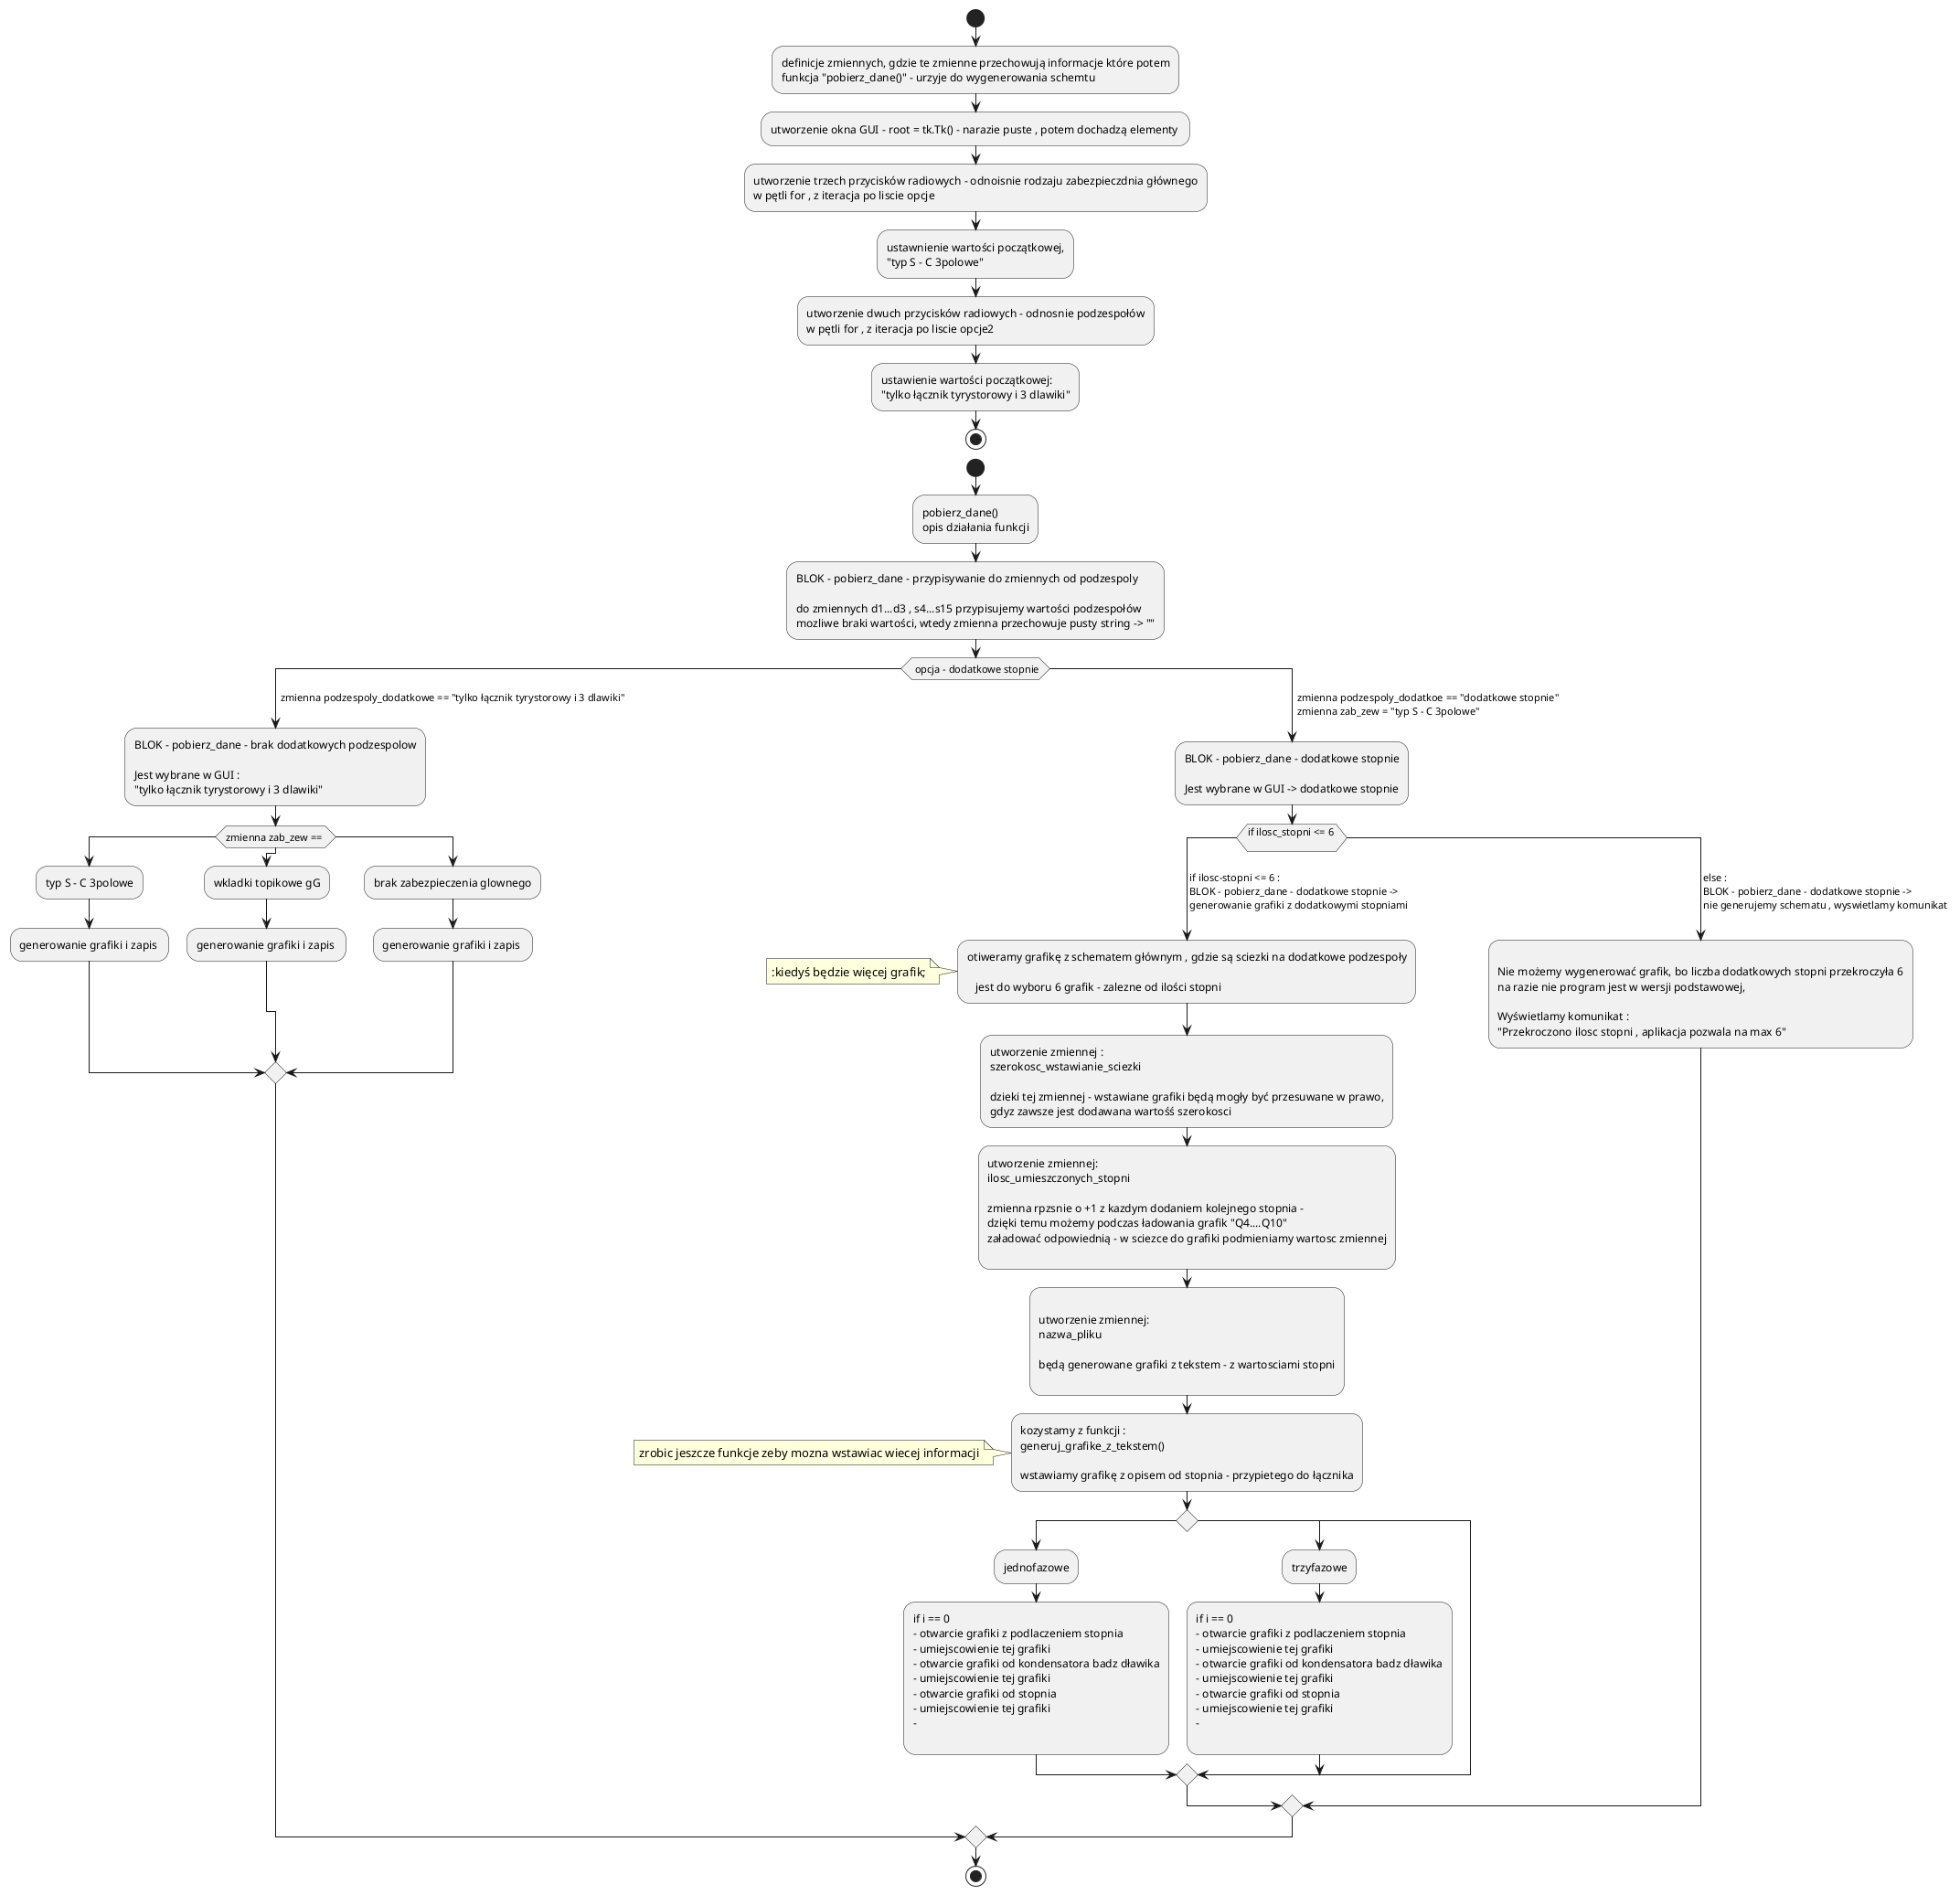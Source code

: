 @startuml

start
:definicje zmiennych, gdzie te zmienne przechowują informacje które potem
funkcja "pobierz_dane()" - urzyje do wygenerowania schemtu;
:utworzenie okna GUI - root = tk.Tk() - narazie puste , potem dochadzą elementy ;
:utworzenie trzech przycisków radiowych - odnoisnie rodzaju zabezpieczdnia głównego
w pętli for , z iteracja po liscie opcje;
:ustawnienie wartości początkowej,
"typ S - C 3polowe";
:utworzenie dwuch przycisków radiowych - odnosnie podzespołów
w pętli for , z iteracja po liscie opcje2;
:ustawienie wartości początkowej:
"tylko łącznik tyrystorowy i 3 dlawiki";
stop


start
:pobierz_dane()
opis działania funkcji;
:BLOK - pobierz_dane - przypisywanie do zmiennych od podzespoly

do zmiennych d1...d3 , s4...s15 przypisujemy wartości podzespołów
mozliwe braki wartości, wtedy zmienna przechowuje pusty string -> "";
switch( opcja - dodatkowe stopnie)
case(  zmienna podzespoly_dodatkowe == "tylko łącznik tyrystorowy i 3 dlawiki")
:BLOK - pobierz_dane - brak dodatkowych podzespolow

Jest wybrane w GUI :
"tylko łącznik tyrystorowy i 3 dlawiki";
switch(zmienna zab_zew == )
case()
:typ S - C 3polowe;
:generowanie grafiki i zapis ;
case()
:wkladki topikowe gG;
:generowanie grafiki i zapis ;
case()
:brak zabezpieczenia glownego;
:generowanie grafiki i zapis ;
endswitch
case(  zmienna podzespoly_dodatkoe == "dodatkowe stopnie"\n  zmienna zab_zew = "typ S - C 3polowe")
:BLOK - pobierz_dane - dodatkowe stopnie

Jest wybrane w GUI -> dodatkowe stopnie;
    switch(if ilosc_stopni <= 6 \n )
        case( if ilosc-stopni <= 6 : \n BLOK - pobierz_dane - dodatkowe stopnie -> \n generowanie grafiki z dodatkowymi stopniami )

            :otiweramy grafikę z schematem głównym , gdzie są sciezki na dodatkowe podzespoły

               jest do wyboru 6 grafik - zalezne od ilości stopni;
               note left
                :kiedyś będzie więcej grafik;
                endnote
            :utworzenie zmiennej :
            szerokosc_wstawianie_sciezki

            dzieki tej zmiennej - wstawiane grafiki będą mogły być przesuwane w prawo,
            gdyz zawsze jest dodawana wartośś szerokosci;
            :utworzenie zmiennej:
            ilosc_umieszczonych_stopni

            zmienna rpzsnie o +1 z kazdym dodaniem kolejnego stopnia -
            dzięki temu możemy podczas ładowania grafik "Q4....Q10"
            załadować odpowiednią - w sciezce do grafiki podmieniamy wartosc zmiennej
            ;
            :
            utworzenie zmiennej:
            nazwa_pliku

            będą generowane grafiki z tekstem - z wartosciami stopni
            ;
            :kozystamy z funkcji :
            generuj_grafike_z_tekstem()

            wstawiamy grafikę z opisem od stopnia - przypietego do łącznika;
            note left
                        zrobic jeszcze funkcje zeby mozna wstawiac wiecej informacji
            endnote
                switch()
                    case()
                        :jednofazowe;
                        :if i == 0
                        - otwarcie grafiki z podlaczeniem stopnia
                        - umiejscowienie tej grafiki
                        - otwarcie grafiki od kondensatora badz dławika
                        - umiejscowienie tej grafiki
                        - otwarcie grafiki od stopnia
                        - umiejscowienie tej grafiki
                        -
                        ;
                    case()
                        :trzyfazowe;
                        :if i == 0
                        - otwarcie grafiki z podlaczeniem stopnia
                        - umiejscowienie tej grafiki
                        - otwarcie grafiki od kondensatora badz dławika
                        - umiejscowienie tej grafiki
                        - otwarcie grafiki od stopnia
                        - umiejscowienie tej grafiki
                        -
                        ;
                    case()
                endswitch

        case( else : \n BLOK - pobierz_dane - dodatkowe stopnie -> \n nie generujemy schematu , wyswietlamy komunikat )
            :
            Nie możemy wygenerować grafik, bo liczba dodatkowych stopni przekroczyła 6
            na razie nie program jest w wersji podstawowej,

            Wyświetlamy komunikat :
            "Przekroczono ilosc stopni , aplikacja pozwala na max 6";


endswitch


endswitch
stop

@enduml
